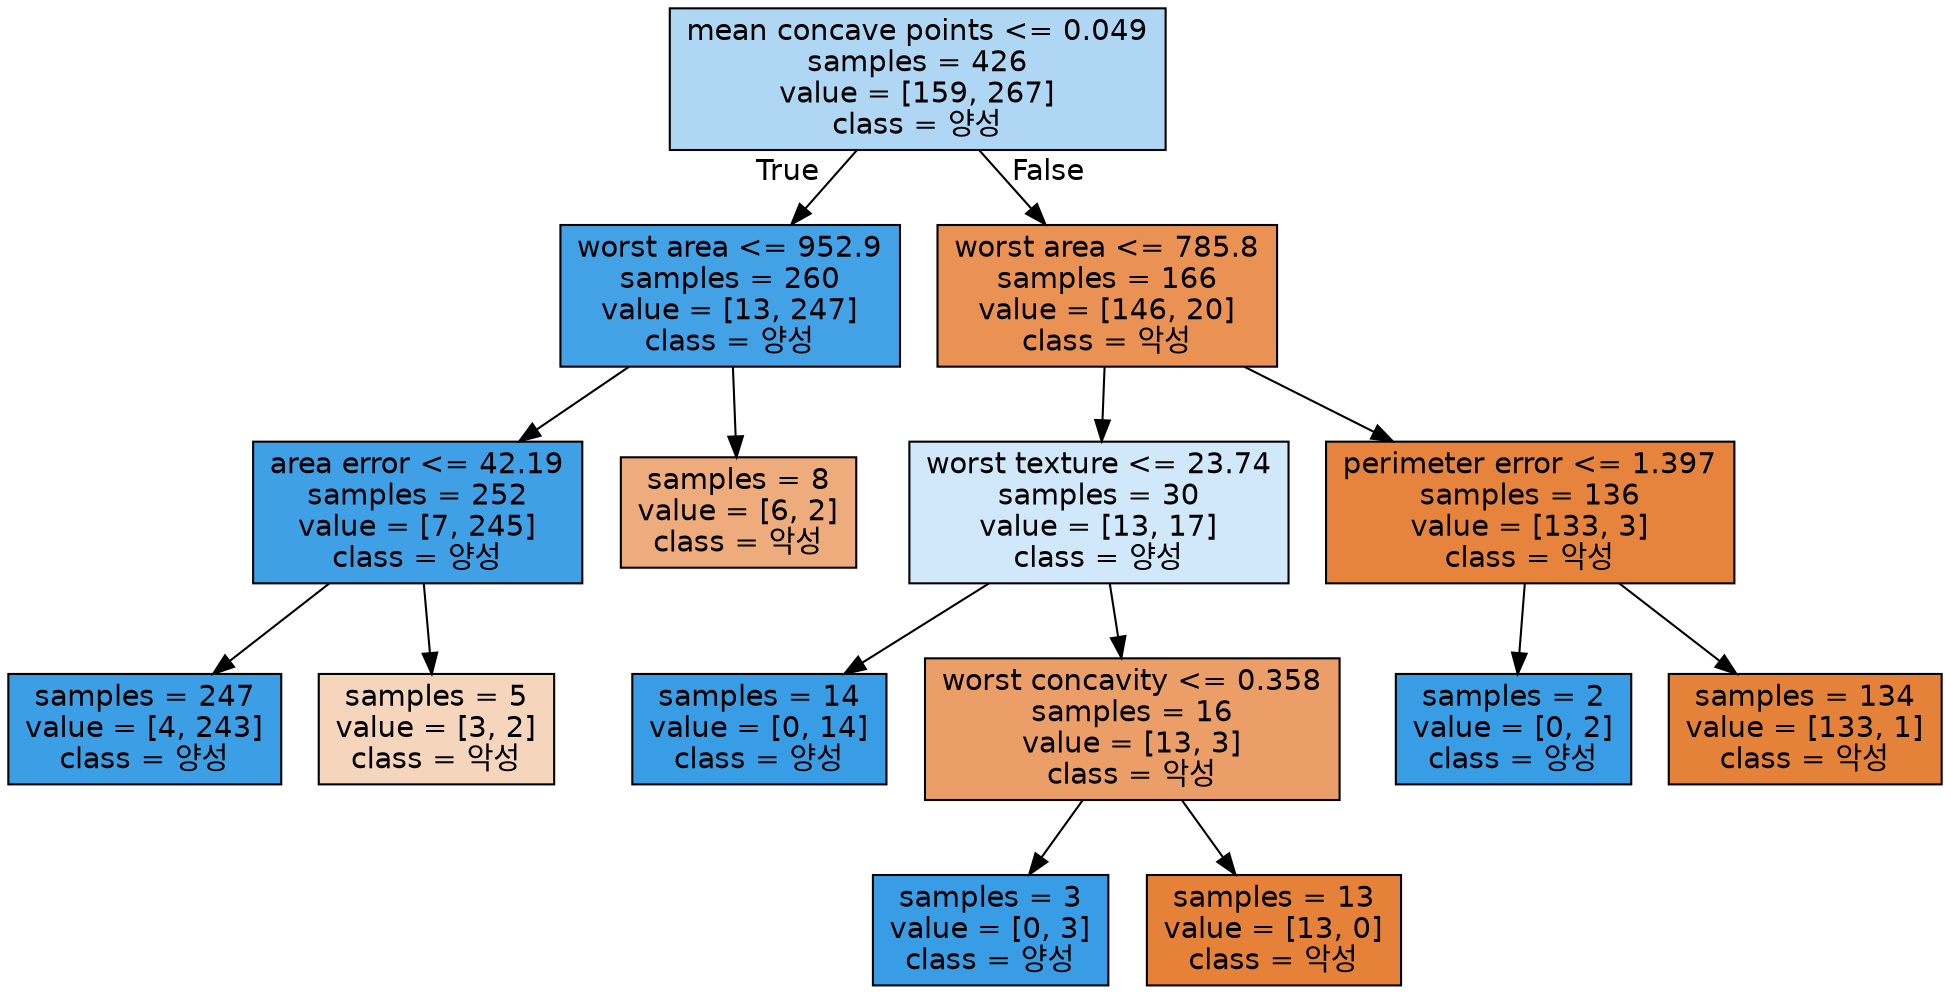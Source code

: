 digraph Tree {
node [shape=box, style="filled", color="black", fontname="helvetica"] ;
edge [fontname="helvetica"] ;
0 [label="mean concave points <= 0.049\nsamples = 426\nvalue = [159, 267]\nclass = 양성", fillcolor="#afd7f4"] ;
1 [label="worst area <= 952.9\nsamples = 260\nvalue = [13, 247]\nclass = 양성", fillcolor="#43a2e6"] ;
0 -> 1 [labeldistance=2.5, labelangle=45, headlabel="True"] ;
7 [label="area error <= 42.19\nsamples = 252\nvalue = [7, 245]\nclass = 양성", fillcolor="#3fa0e6"] ;
1 -> 7 ;
13 [label="samples = 247\nvalue = [4, 243]\nclass = 양성", fillcolor="#3c9fe5"] ;
7 -> 13 ;
14 [label="samples = 5\nvalue = [3, 2]\nclass = 악성", fillcolor="#f6d5bd"] ;
7 -> 14 ;
8 [label="samples = 8\nvalue = [6, 2]\nclass = 악성", fillcolor="#eeab7b"] ;
1 -> 8 ;
2 [label="worst area <= 785.8\nsamples = 166\nvalue = [146, 20]\nclass = 악성", fillcolor="#e99254"] ;
0 -> 2 [labeldistance=2.5, labelangle=-45, headlabel="False"] ;
3 [label="worst texture <= 23.74\nsamples = 30\nvalue = [13, 17]\nclass = 양성", fillcolor="#d0e8f9"] ;
2 -> 3 ;
5 [label="samples = 14\nvalue = [0, 14]\nclass = 양성", fillcolor="#399de5"] ;
3 -> 5 ;
6 [label="worst concavity <= 0.358\nsamples = 16\nvalue = [13, 3]\nclass = 악성", fillcolor="#eb9e67"] ;
3 -> 6 ;
9 [label="samples = 3\nvalue = [0, 3]\nclass = 양성", fillcolor="#399de5"] ;
6 -> 9 ;
10 [label="samples = 13\nvalue = [13, 0]\nclass = 악성", fillcolor="#e58139"] ;
6 -> 10 ;
4 [label="perimeter error <= 1.397\nsamples = 136\nvalue = [133, 3]\nclass = 악성", fillcolor="#e6843d"] ;
2 -> 4 ;
11 [label="samples = 2\nvalue = [0, 2]\nclass = 양성", fillcolor="#399de5"] ;
4 -> 11 ;
12 [label="samples = 134\nvalue = [133, 1]\nclass = 악성", fillcolor="#e5823a"] ;
4 -> 12 ;
}